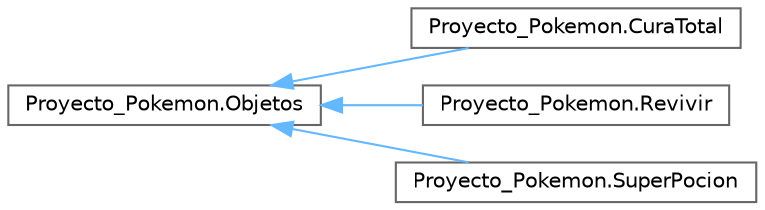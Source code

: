 digraph "Graphical Class Hierarchy"
{
 // INTERACTIVE_SVG=YES
 // LATEX_PDF_SIZE
  bgcolor="transparent";
  edge [fontname=Helvetica,fontsize=10,labelfontname=Helvetica,labelfontsize=10];
  node [fontname=Helvetica,fontsize=10,shape=box,height=0.2,width=0.4];
  rankdir="LR";
  Node0 [id="Node000000",label="Proyecto_Pokemon.Objetos",height=0.2,width=0.4,color="grey40", fillcolor="white", style="filled",URL="$classProyecto__Pokemon_1_1Objetos.html",tooltip="clase abstracta que representa un objeto en el juego, con un nombre y un metodo para usarlo"];
  Node0 -> Node1 [id="edge22_Node000000_Node000001",dir="back",color="steelblue1",style="solid",tooltip=" "];
  Node1 [id="Node000001",label="Proyecto_Pokemon.CuraTotal",height=0.2,width=0.4,color="grey40", fillcolor="white", style="filled",URL="$classProyecto__Pokemon_1_1CuraTotal.html",tooltip="clase que representa el objeto \"Cura Total\", que elimina los estados alterados de un pokemon"];
  Node0 -> Node2 [id="edge23_Node000000_Node000002",dir="back",color="steelblue1",style="solid",tooltip=" "];
  Node2 [id="Node000002",label="Proyecto_Pokemon.Revivir",height=0.2,width=0.4,color="grey40", fillcolor="white", style="filled",URL="$classProyecto__Pokemon_1_1Revivir.html",tooltip="clase que representa el objeto \"Revivir\", que se utiliza para revivir a un pokemon debilitado con la ..."];
  Node0 -> Node3 [id="edge24_Node000000_Node000003",dir="back",color="steelblue1",style="solid",tooltip=" "];
  Node3 [id="Node000003",label="Proyecto_Pokemon.SuperPocion",height=0.2,width=0.4,color="grey40", fillcolor="white", style="filled",URL="$classProyecto__Pokemon_1_1SuperPocion.html",tooltip="clase que representa el objeto \"SuperPocion\", que se utiliza para curar a un pokemon 70HP"];
}
